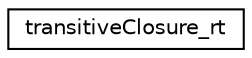 digraph "Graphical Class Hierarchy"
{
  edge [fontname="Helvetica",fontsize="10",labelfontname="Helvetica",labelfontsize="10"];
  node [fontname="Helvetica",fontsize="10",shape=record];
  rankdir="LR";
  Node0 [label="transitiveClosure_rt",height=0.2,width=0.4,color="black", fillcolor="white", style="filled",URL="$structtransitiveClosure__rt.html"];
}
